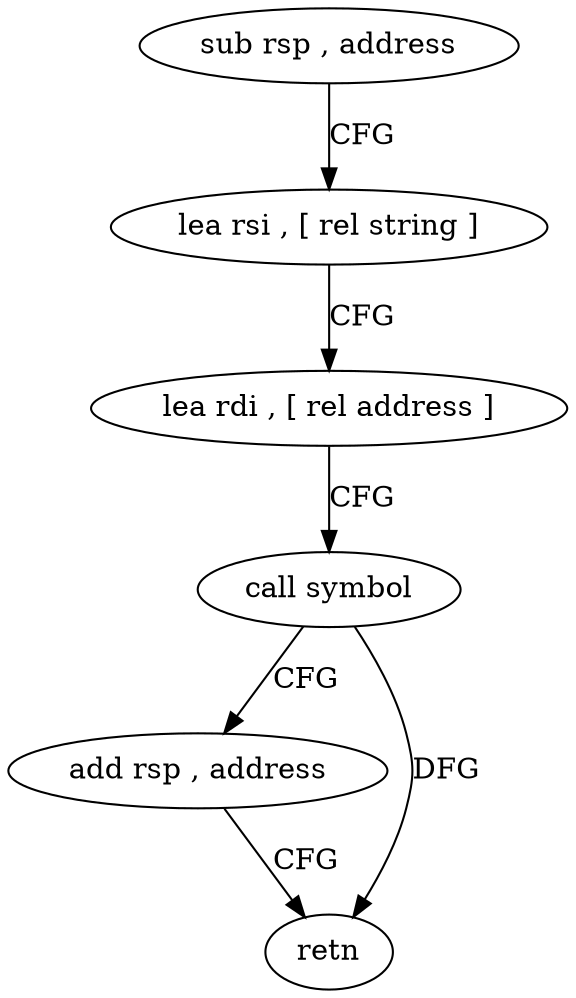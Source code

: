digraph "func" {
"76926" [label = "sub rsp , address" ]
"76930" [label = "lea rsi , [ rel string ]" ]
"76937" [label = "lea rdi , [ rel address ]" ]
"76944" [label = "call symbol" ]
"76949" [label = "add rsp , address" ]
"76953" [label = "retn" ]
"76926" -> "76930" [ label = "CFG" ]
"76930" -> "76937" [ label = "CFG" ]
"76937" -> "76944" [ label = "CFG" ]
"76944" -> "76949" [ label = "CFG" ]
"76944" -> "76953" [ label = "DFG" ]
"76949" -> "76953" [ label = "CFG" ]
}
